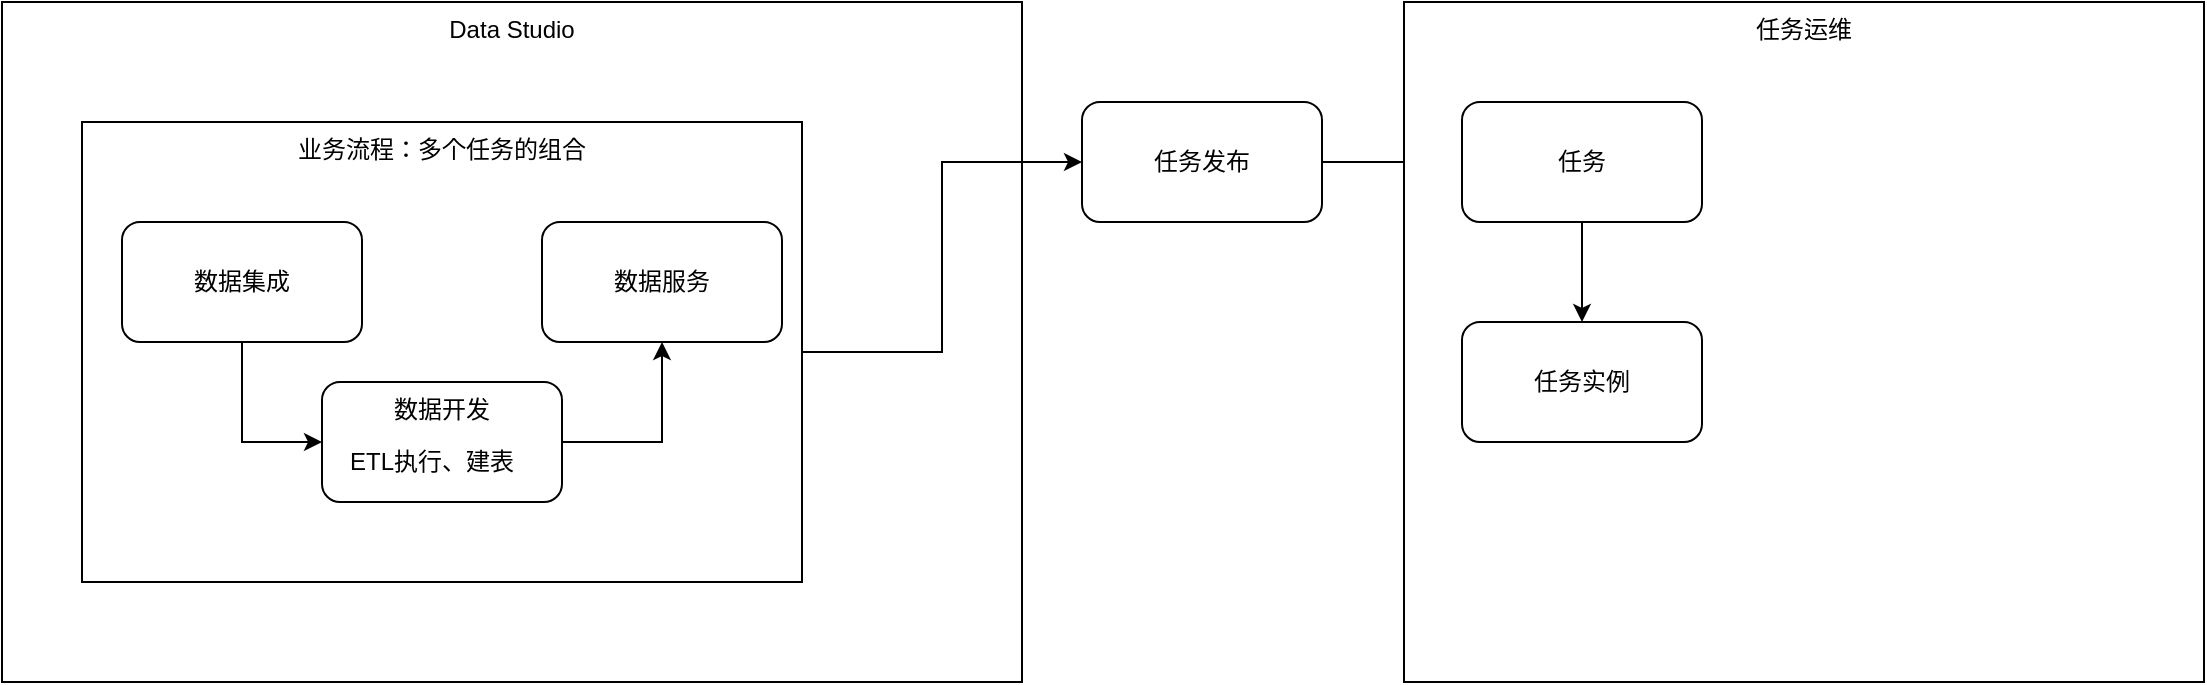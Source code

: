 <mxfile version="13.9.9" type="github">
  <diagram id="Kc8xAz21066BhAhL1jHd" name="Page-1">
    <mxGraphModel dx="1422" dy="762" grid="1" gridSize="10" guides="1" tooltips="1" connect="1" arrows="1" fold="1" page="1" pageScale="1" pageWidth="827" pageHeight="1169" math="0" shadow="0">
      <root>
        <mxCell id="0" />
        <mxCell id="1" parent="0" />
        <mxCell id="ysLVCo7aUFPDmDpuyBiE-2" value="Data Studio" style="rounded=0;whiteSpace=wrap;html=1;align=center;verticalAlign=top;" vertex="1" parent="1">
          <mxGeometry x="140" y="130" width="510" height="340" as="geometry" />
        </mxCell>
        <mxCell id="ysLVCo7aUFPDmDpuyBiE-11" style="edgeStyle=orthogonalEdgeStyle;rounded=0;orthogonalLoop=1;jettySize=auto;html=1;entryX=0;entryY=0.5;entryDx=0;entryDy=0;" edge="1" parent="1" source="ysLVCo7aUFPDmDpuyBiE-5" target="ysLVCo7aUFPDmDpuyBiE-10">
          <mxGeometry relative="1" as="geometry" />
        </mxCell>
        <mxCell id="ysLVCo7aUFPDmDpuyBiE-5" value="业务流程：多个任务的组合" style="rounded=0;whiteSpace=wrap;html=1;align=center;verticalAlign=top;" vertex="1" parent="1">
          <mxGeometry x="180" y="190" width="360" height="230" as="geometry" />
        </mxCell>
        <mxCell id="ysLVCo7aUFPDmDpuyBiE-6" style="edgeStyle=orthogonalEdgeStyle;rounded=0;orthogonalLoop=1;jettySize=auto;html=1;entryX=0;entryY=0.5;entryDx=0;entryDy=0;" edge="1" parent="1" source="ysLVCo7aUFPDmDpuyBiE-3" target="ysLVCo7aUFPDmDpuyBiE-4">
          <mxGeometry relative="1" as="geometry" />
        </mxCell>
        <mxCell id="ysLVCo7aUFPDmDpuyBiE-3" value="数据集成" style="rounded=1;whiteSpace=wrap;html=1;align=center;" vertex="1" parent="1">
          <mxGeometry x="200" y="240" width="120" height="60" as="geometry" />
        </mxCell>
        <mxCell id="ysLVCo7aUFPDmDpuyBiE-9" style="edgeStyle=orthogonalEdgeStyle;rounded=0;orthogonalLoop=1;jettySize=auto;html=1;exitX=1;exitY=0;exitDx=0;exitDy=0;exitPerimeter=0;" edge="1" parent="1" source="ysLVCo7aUFPDmDpuyBiE-7" target="ysLVCo7aUFPDmDpuyBiE-8">
          <mxGeometry relative="1" as="geometry">
            <Array as="points">
              <mxPoint x="470" y="350" />
            </Array>
          </mxGeometry>
        </mxCell>
        <mxCell id="ysLVCo7aUFPDmDpuyBiE-4" value="数据开发" style="rounded=1;whiteSpace=wrap;html=1;align=center;verticalAlign=top;" vertex="1" parent="1">
          <mxGeometry x="300" y="320" width="120" height="60" as="geometry" />
        </mxCell>
        <mxCell id="ysLVCo7aUFPDmDpuyBiE-7" value="ETL执行、建表" style="text;html=1;strokeColor=none;fillColor=none;align=center;verticalAlign=middle;whiteSpace=wrap;rounded=0;" vertex="1" parent="1">
          <mxGeometry x="300" y="350" width="110" height="20" as="geometry" />
        </mxCell>
        <mxCell id="ysLVCo7aUFPDmDpuyBiE-8" value="数据服务" style="rounded=1;whiteSpace=wrap;html=1;align=center;" vertex="1" parent="1">
          <mxGeometry x="410" y="240" width="120" height="60" as="geometry" />
        </mxCell>
        <mxCell id="ysLVCo7aUFPDmDpuyBiE-14" style="edgeStyle=orthogonalEdgeStyle;rounded=0;orthogonalLoop=1;jettySize=auto;html=1;" edge="1" parent="1" source="ysLVCo7aUFPDmDpuyBiE-10" target="ysLVCo7aUFPDmDpuyBiE-13">
          <mxGeometry relative="1" as="geometry" />
        </mxCell>
        <mxCell id="ysLVCo7aUFPDmDpuyBiE-10" value="任务发布" style="rounded=1;whiteSpace=wrap;html=1;align=center;" vertex="1" parent="1">
          <mxGeometry x="680" y="180" width="120" height="60" as="geometry" />
        </mxCell>
        <mxCell id="ysLVCo7aUFPDmDpuyBiE-12" value="任务运维" style="rounded=0;whiteSpace=wrap;html=1;align=center;verticalAlign=top;" vertex="1" parent="1">
          <mxGeometry x="841" y="130" width="400" height="340" as="geometry" />
        </mxCell>
        <mxCell id="ysLVCo7aUFPDmDpuyBiE-16" value="" style="edgeStyle=orthogonalEdgeStyle;rounded=0;orthogonalLoop=1;jettySize=auto;html=1;" edge="1" parent="1" source="ysLVCo7aUFPDmDpuyBiE-13" target="ysLVCo7aUFPDmDpuyBiE-15">
          <mxGeometry relative="1" as="geometry" />
        </mxCell>
        <mxCell id="ysLVCo7aUFPDmDpuyBiE-13" value="任务" style="rounded=1;whiteSpace=wrap;html=1;align=center;" vertex="1" parent="1">
          <mxGeometry x="870" y="180" width="120" height="60" as="geometry" />
        </mxCell>
        <mxCell id="ysLVCo7aUFPDmDpuyBiE-15" value="任务实例" style="rounded=1;whiteSpace=wrap;html=1;align=center;" vertex="1" parent="1">
          <mxGeometry x="870" y="290" width="120" height="60" as="geometry" />
        </mxCell>
      </root>
    </mxGraphModel>
  </diagram>
</mxfile>
